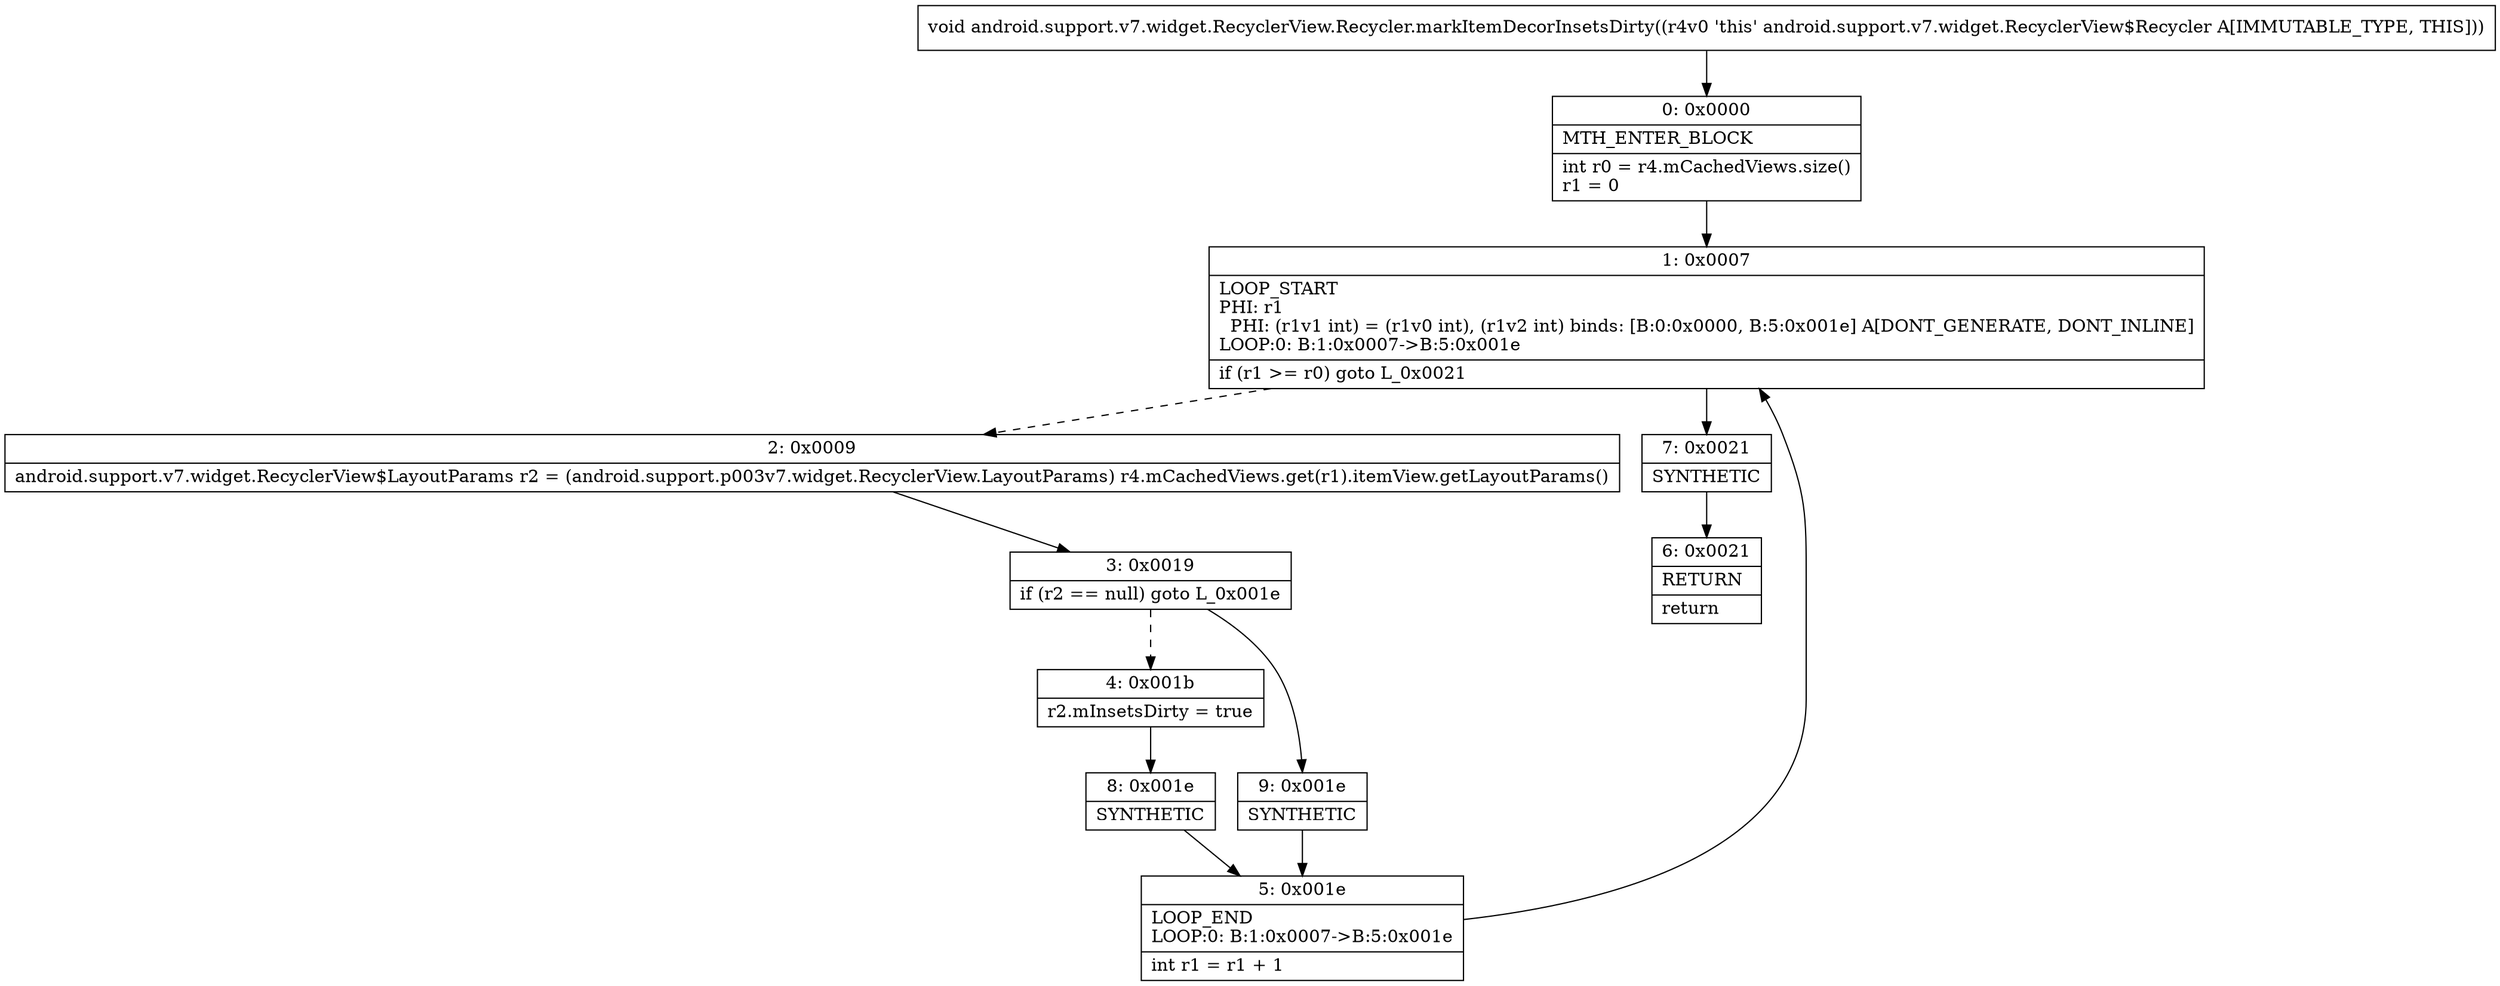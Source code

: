 digraph "CFG forandroid.support.v7.widget.RecyclerView.Recycler.markItemDecorInsetsDirty()V" {
Node_0 [shape=record,label="{0\:\ 0x0000|MTH_ENTER_BLOCK\l|int r0 = r4.mCachedViews.size()\lr1 = 0\l}"];
Node_1 [shape=record,label="{1\:\ 0x0007|LOOP_START\lPHI: r1 \l  PHI: (r1v1 int) = (r1v0 int), (r1v2 int) binds: [B:0:0x0000, B:5:0x001e] A[DONT_GENERATE, DONT_INLINE]\lLOOP:0: B:1:0x0007\-\>B:5:0x001e\l|if (r1 \>= r0) goto L_0x0021\l}"];
Node_2 [shape=record,label="{2\:\ 0x0009|android.support.v7.widget.RecyclerView$LayoutParams r2 = (android.support.p003v7.widget.RecyclerView.LayoutParams) r4.mCachedViews.get(r1).itemView.getLayoutParams()\l}"];
Node_3 [shape=record,label="{3\:\ 0x0019|if (r2 == null) goto L_0x001e\l}"];
Node_4 [shape=record,label="{4\:\ 0x001b|r2.mInsetsDirty = true\l}"];
Node_5 [shape=record,label="{5\:\ 0x001e|LOOP_END\lLOOP:0: B:1:0x0007\-\>B:5:0x001e\l|int r1 = r1 + 1\l}"];
Node_6 [shape=record,label="{6\:\ 0x0021|RETURN\l|return\l}"];
Node_7 [shape=record,label="{7\:\ 0x0021|SYNTHETIC\l}"];
Node_8 [shape=record,label="{8\:\ 0x001e|SYNTHETIC\l}"];
Node_9 [shape=record,label="{9\:\ 0x001e|SYNTHETIC\l}"];
MethodNode[shape=record,label="{void android.support.v7.widget.RecyclerView.Recycler.markItemDecorInsetsDirty((r4v0 'this' android.support.v7.widget.RecyclerView$Recycler A[IMMUTABLE_TYPE, THIS])) }"];
MethodNode -> Node_0;
Node_0 -> Node_1;
Node_1 -> Node_2[style=dashed];
Node_1 -> Node_7;
Node_2 -> Node_3;
Node_3 -> Node_4[style=dashed];
Node_3 -> Node_9;
Node_4 -> Node_8;
Node_5 -> Node_1;
Node_7 -> Node_6;
Node_8 -> Node_5;
Node_9 -> Node_5;
}

